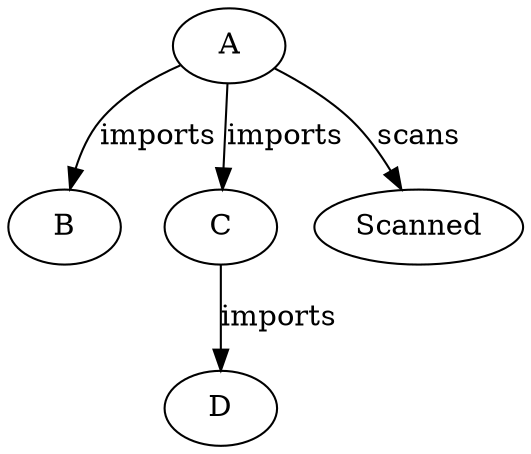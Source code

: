 digraph Components {
    A -> B [label="imports"];
    A -> C [label="imports"];
    A -> Scanned [label="scans"];
    C -> D [label="imports"];
}
